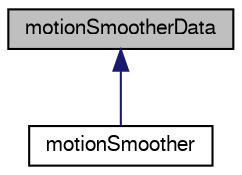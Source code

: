digraph "motionSmootherData"
{
  bgcolor="transparent";
  edge [fontname="FreeSans",fontsize="10",labelfontname="FreeSans",labelfontsize="10"];
  node [fontname="FreeSans",fontsize="10",shape=record];
  Node0 [label="motionSmootherData",height=0.2,width=0.4,color="black", fillcolor="grey75", style="filled", fontcolor="black"];
  Node0 -> Node1 [dir="back",color="midnightblue",fontsize="10",style="solid",fontname="FreeSans"];
  Node1 [label="motionSmoother",height=0.2,width=0.4,color="black",URL="$a21546.html",tooltip="Given a displacement moves the mesh by scaling the displacement back until there are no more mesh err..."];
}
